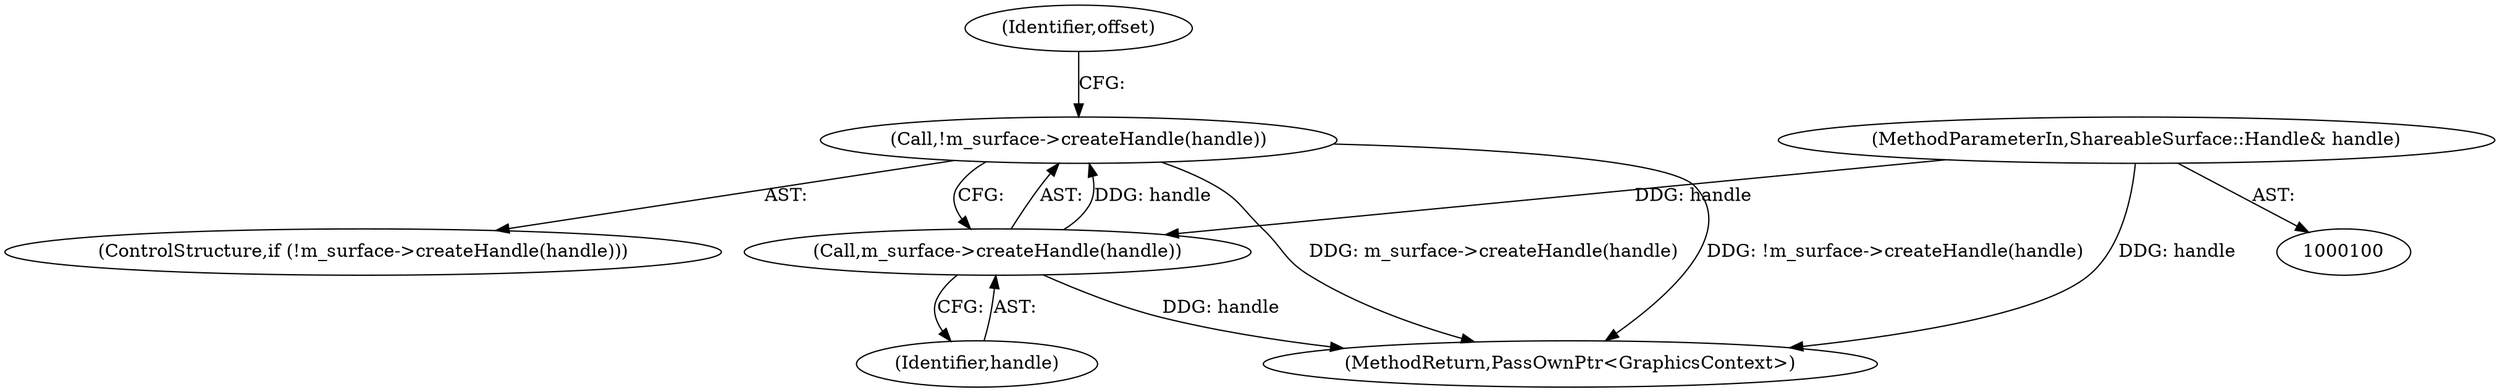 digraph "0_Chrome_d31f450c723ba46b53c1762e51188557447d85fd_2@API" {
"1000117" [label="(Call,!m_surface->createHandle(handle))"];
"1000118" [label="(Call,m_surface->createHandle(handle))"];
"1000101" [label="(MethodParameterIn,ShareableSurface::Handle& handle)"];
"1000101" [label="(MethodParameterIn,ShareableSurface::Handle& handle)"];
"1000118" [label="(Call,m_surface->createHandle(handle))"];
"1000145" [label="(MethodReturn,PassOwnPtr<GraphicsContext>)"];
"1000121" [label="(Identifier,offset)"];
"1000119" [label="(Identifier,handle)"];
"1000117" [label="(Call,!m_surface->createHandle(handle))"];
"1000116" [label="(ControlStructure,if (!m_surface->createHandle(handle)))"];
"1000117" -> "1000116"  [label="AST: "];
"1000117" -> "1000118"  [label="CFG: "];
"1000118" -> "1000117"  [label="AST: "];
"1000121" -> "1000117"  [label="CFG: "];
"1000117" -> "1000145"  [label="DDG: !m_surface->createHandle(handle)"];
"1000117" -> "1000145"  [label="DDG: m_surface->createHandle(handle)"];
"1000118" -> "1000117"  [label="DDG: handle"];
"1000118" -> "1000119"  [label="CFG: "];
"1000119" -> "1000118"  [label="AST: "];
"1000118" -> "1000145"  [label="DDG: handle"];
"1000101" -> "1000118"  [label="DDG: handle"];
"1000101" -> "1000100"  [label="AST: "];
"1000101" -> "1000145"  [label="DDG: handle"];
}
